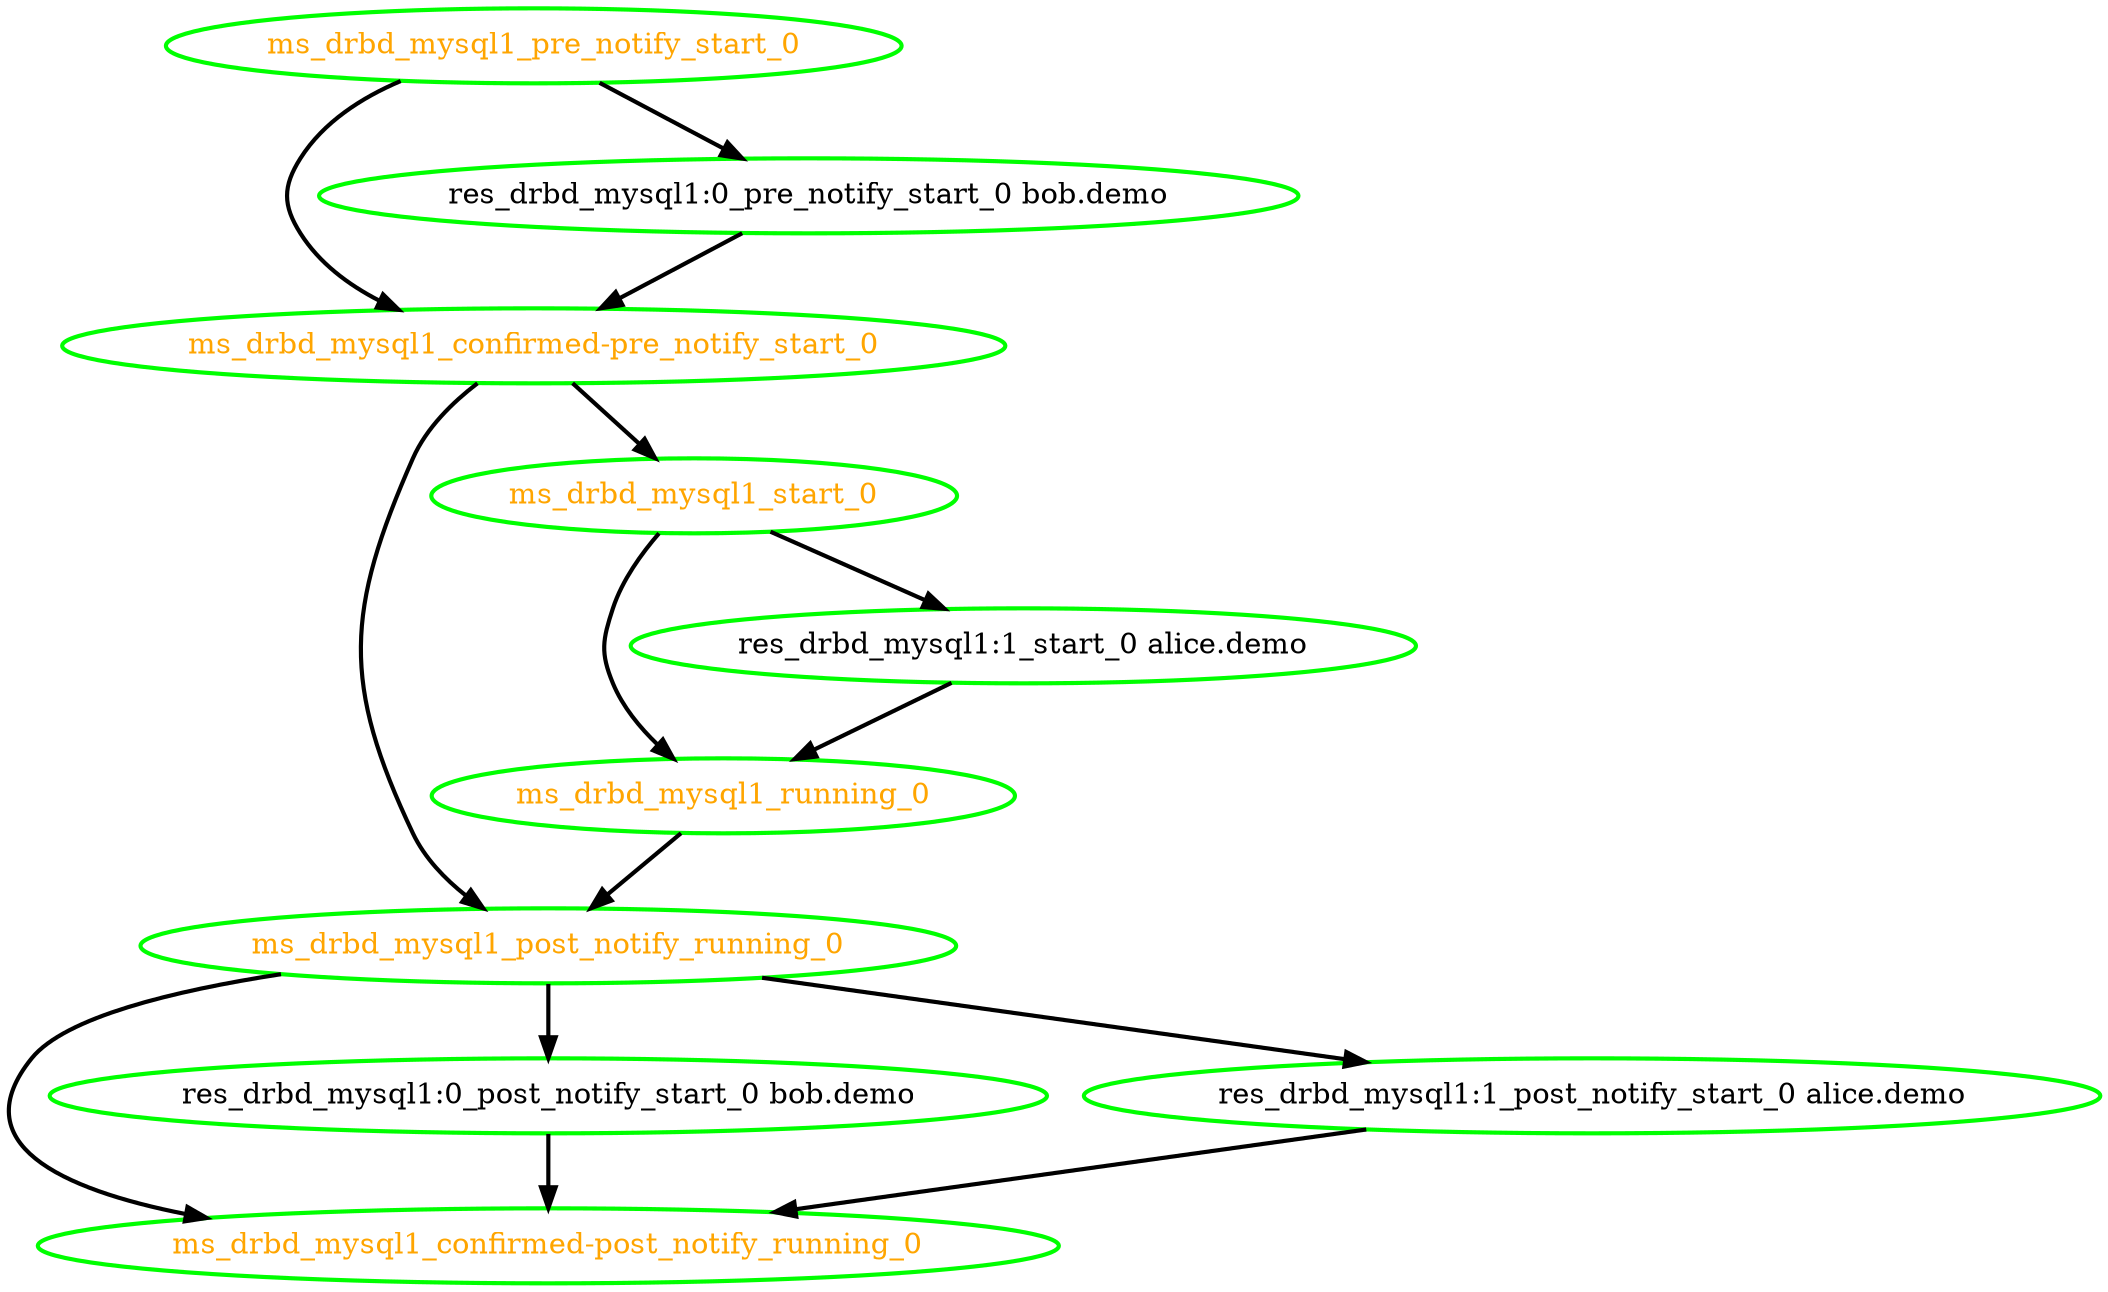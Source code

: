 digraph "g" {
"ms_drbd_mysql1_confirmed-post_notify_running_0" [ style=bold color="green" fontcolor="orange" ]
"ms_drbd_mysql1_confirmed-pre_notify_start_0" -> "ms_drbd_mysql1_post_notify_running_0" [ style = bold]
"ms_drbd_mysql1_confirmed-pre_notify_start_0" -> "ms_drbd_mysql1_start_0" [ style = bold]
"ms_drbd_mysql1_confirmed-pre_notify_start_0" [ style=bold color="green" fontcolor="orange" ]
"ms_drbd_mysql1_post_notify_running_0" -> "ms_drbd_mysql1_confirmed-post_notify_running_0" [ style = bold]
"ms_drbd_mysql1_post_notify_running_0" -> "res_drbd_mysql1:0_post_notify_start_0 bob.demo" [ style = bold]
"ms_drbd_mysql1_post_notify_running_0" -> "res_drbd_mysql1:1_post_notify_start_0 alice.demo" [ style = bold]
"ms_drbd_mysql1_post_notify_running_0" [ style=bold color="green" fontcolor="orange" ]
"ms_drbd_mysql1_pre_notify_start_0" -> "ms_drbd_mysql1_confirmed-pre_notify_start_0" [ style = bold]
"ms_drbd_mysql1_pre_notify_start_0" -> "res_drbd_mysql1:0_pre_notify_start_0 bob.demo" [ style = bold]
"ms_drbd_mysql1_pre_notify_start_0" [ style=bold color="green" fontcolor="orange" ]
"ms_drbd_mysql1_running_0" -> "ms_drbd_mysql1_post_notify_running_0" [ style = bold]
"ms_drbd_mysql1_running_0" [ style=bold color="green" fontcolor="orange" ]
"ms_drbd_mysql1_start_0" -> "ms_drbd_mysql1_running_0" [ style = bold]
"ms_drbd_mysql1_start_0" -> "res_drbd_mysql1:1_start_0 alice.demo" [ style = bold]
"ms_drbd_mysql1_start_0" [ style=bold color="green" fontcolor="orange" ]
"res_drbd_mysql1:0_post_notify_start_0 bob.demo" -> "ms_drbd_mysql1_confirmed-post_notify_running_0" [ style = bold]
"res_drbd_mysql1:0_post_notify_start_0 bob.demo" [ style=bold color="green" fontcolor="black" ]
"res_drbd_mysql1:0_pre_notify_start_0 bob.demo" -> "ms_drbd_mysql1_confirmed-pre_notify_start_0" [ style = bold]
"res_drbd_mysql1:0_pre_notify_start_0 bob.demo" [ style=bold color="green" fontcolor="black" ]
"res_drbd_mysql1:1_post_notify_start_0 alice.demo" -> "ms_drbd_mysql1_confirmed-post_notify_running_0" [ style = bold]
"res_drbd_mysql1:1_post_notify_start_0 alice.demo" [ style=bold color="green" fontcolor="black" ]
"res_drbd_mysql1:1_start_0 alice.demo" -> "ms_drbd_mysql1_running_0" [ style = bold]
"res_drbd_mysql1:1_start_0 alice.demo" [ style=bold color="green" fontcolor="black" ]
}
